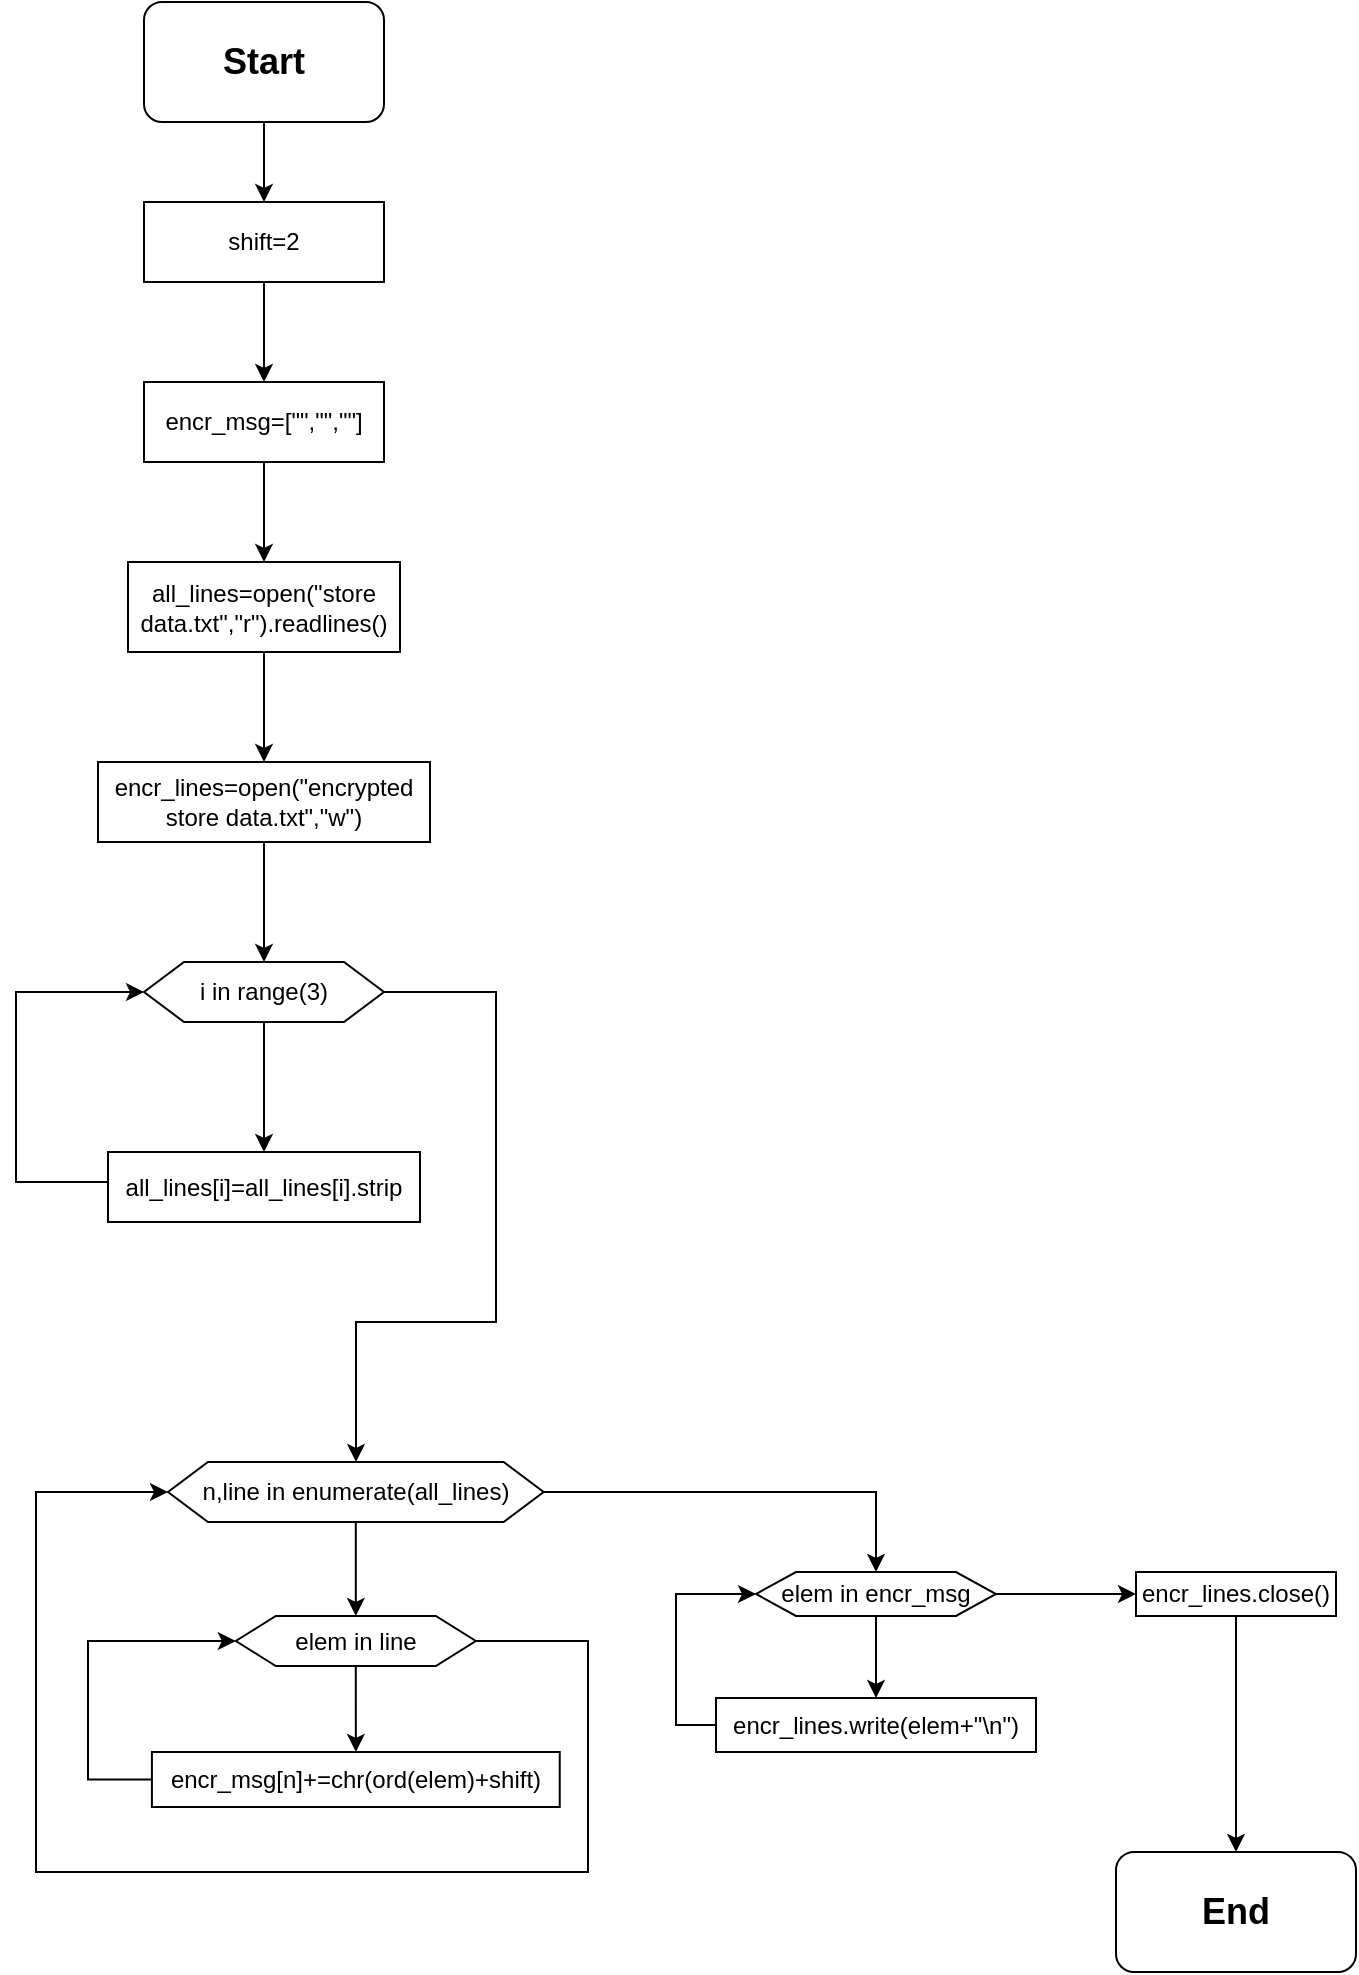 <mxfile version="13.6.9" type="github">
  <diagram id="WJ-QbzFVEt68B8P418sN" name="Page-1">
    <mxGraphModel dx="946" dy="646" grid="1" gridSize="10" guides="1" tooltips="1" connect="1" arrows="1" fold="1" page="1" pageScale="1" pageWidth="827" pageHeight="1169" math="0" shadow="0">
      <root>
        <mxCell id="0" />
        <mxCell id="1" parent="0" />
        <mxCell id="4s96KvskyLVbEcosYAas-3" value="" style="edgeStyle=orthogonalEdgeStyle;rounded=0;orthogonalLoop=1;jettySize=auto;html=1;" edge="1" parent="1" source="4s96KvskyLVbEcosYAas-1" target="4s96KvskyLVbEcosYAas-2">
          <mxGeometry relative="1" as="geometry" />
        </mxCell>
        <mxCell id="4s96KvskyLVbEcosYAas-1" value="shift=2" style="rounded=0;whiteSpace=wrap;html=1;" vertex="1" parent="1">
          <mxGeometry x="114" y="120" width="120" height="40" as="geometry" />
        </mxCell>
        <mxCell id="4s96KvskyLVbEcosYAas-5" value="" style="edgeStyle=orthogonalEdgeStyle;rounded=0;orthogonalLoop=1;jettySize=auto;html=1;" edge="1" parent="1" source="4s96KvskyLVbEcosYAas-2">
          <mxGeometry relative="1" as="geometry">
            <mxPoint x="174" y="300" as="targetPoint" />
          </mxGeometry>
        </mxCell>
        <mxCell id="4s96KvskyLVbEcosYAas-2" value="encr_msg=[&quot;&quot;,&quot;&quot;,&quot;&quot;]" style="whiteSpace=wrap;html=1;rounded=0;" vertex="1" parent="1">
          <mxGeometry x="114" y="210" width="120" height="40" as="geometry" />
        </mxCell>
        <mxCell id="4s96KvskyLVbEcosYAas-10" value="" style="edgeStyle=orthogonalEdgeStyle;rounded=0;orthogonalLoop=1;jettySize=auto;html=1;" edge="1" parent="1" source="4s96KvskyLVbEcosYAas-7" target="4s96KvskyLVbEcosYAas-9">
          <mxGeometry relative="1" as="geometry" />
        </mxCell>
        <mxCell id="4s96KvskyLVbEcosYAas-7" value="all_lines=open(&quot;store data.txt&quot;,&quot;r&quot;).readlines()" style="whiteSpace=wrap;html=1;rounded=0;" vertex="1" parent="1">
          <mxGeometry x="106" y="300" width="136" height="45" as="geometry" />
        </mxCell>
        <mxCell id="4s96KvskyLVbEcosYAas-14" value="" style="edgeStyle=orthogonalEdgeStyle;rounded=0;orthogonalLoop=1;jettySize=auto;html=1;" edge="1" parent="1" source="4s96KvskyLVbEcosYAas-9" target="4s96KvskyLVbEcosYAas-13">
          <mxGeometry relative="1" as="geometry" />
        </mxCell>
        <mxCell id="4s96KvskyLVbEcosYAas-9" value="encr_lines=open(&quot;encrypted store data.txt&quot;,&quot;w&quot;)" style="whiteSpace=wrap;html=1;rounded=0;" vertex="1" parent="1">
          <mxGeometry x="91" y="400" width="166" height="40" as="geometry" />
        </mxCell>
        <mxCell id="4s96KvskyLVbEcosYAas-12" value="" style="edgeStyle=orthogonalEdgeStyle;rounded=0;orthogonalLoop=1;jettySize=auto;html=1;" edge="1" parent="1" target="4s96KvskyLVbEcosYAas-1">
          <mxGeometry relative="1" as="geometry">
            <mxPoint x="200" y="60" as="sourcePoint" />
            <Array as="points">
              <mxPoint x="174" y="60" />
            </Array>
          </mxGeometry>
        </mxCell>
        <mxCell id="4s96KvskyLVbEcosYAas-11" value="&lt;b&gt;&lt;font style=&quot;font-size: 18px&quot;&gt;Start&lt;/font&gt;&lt;/b&gt;" style="rounded=1;whiteSpace=wrap;html=1;" vertex="1" parent="1">
          <mxGeometry x="114" y="20" width="120" height="60" as="geometry" />
        </mxCell>
        <mxCell id="4s96KvskyLVbEcosYAas-16" value="" style="edgeStyle=orthogonalEdgeStyle;rounded=0;orthogonalLoop=1;jettySize=auto;html=1;" edge="1" parent="1" source="4s96KvskyLVbEcosYAas-13" target="4s96KvskyLVbEcosYAas-15">
          <mxGeometry relative="1" as="geometry" />
        </mxCell>
        <mxCell id="4s96KvskyLVbEcosYAas-20" value="" style="edgeStyle=orthogonalEdgeStyle;rounded=0;orthogonalLoop=1;jettySize=auto;html=1;" edge="1" parent="1" source="4s96KvskyLVbEcosYAas-13" target="4s96KvskyLVbEcosYAas-19">
          <mxGeometry relative="1" as="geometry">
            <Array as="points">
              <mxPoint x="290" y="515" />
              <mxPoint x="290" y="680" />
              <mxPoint x="220" y="680" />
            </Array>
          </mxGeometry>
        </mxCell>
        <mxCell id="4s96KvskyLVbEcosYAas-13" value="i in range(3)" style="shape=hexagon;perimeter=hexagonPerimeter2;whiteSpace=wrap;html=1;fixedSize=1;rounded=0;" vertex="1" parent="1">
          <mxGeometry x="114" y="500" width="120" height="30" as="geometry" />
        </mxCell>
        <mxCell id="4s96KvskyLVbEcosYAas-17" style="edgeStyle=orthogonalEdgeStyle;rounded=0;orthogonalLoop=1;jettySize=auto;html=1;entryX=0;entryY=0.5;entryDx=0;entryDy=0;" edge="1" parent="1" source="4s96KvskyLVbEcosYAas-15" target="4s96KvskyLVbEcosYAas-13">
          <mxGeometry relative="1" as="geometry">
            <mxPoint x="10" y="520" as="targetPoint" />
            <Array as="points">
              <mxPoint x="50" y="610" />
              <mxPoint x="50" y="515" />
            </Array>
          </mxGeometry>
        </mxCell>
        <mxCell id="4s96KvskyLVbEcosYAas-15" value="all_lines[i]=all_lines[i].strip" style="whiteSpace=wrap;html=1;rounded=0;" vertex="1" parent="1">
          <mxGeometry x="96" y="595" width="156" height="35" as="geometry" />
        </mxCell>
        <mxCell id="4s96KvskyLVbEcosYAas-22" value="" style="edgeStyle=orthogonalEdgeStyle;rounded=0;orthogonalLoop=1;jettySize=auto;html=1;" edge="1" parent="1" source="4s96KvskyLVbEcosYAas-19" target="4s96KvskyLVbEcosYAas-21">
          <mxGeometry relative="1" as="geometry" />
        </mxCell>
        <mxCell id="4s96KvskyLVbEcosYAas-29" value="" style="edgeStyle=orthogonalEdgeStyle;rounded=0;orthogonalLoop=1;jettySize=auto;html=1;" edge="1" parent="1" source="4s96KvskyLVbEcosYAas-19" target="4s96KvskyLVbEcosYAas-28">
          <mxGeometry relative="1" as="geometry" />
        </mxCell>
        <mxCell id="4s96KvskyLVbEcosYAas-19" value="n,line in enumerate(all_lines)" style="shape=hexagon;perimeter=hexagonPerimeter2;whiteSpace=wrap;html=1;fixedSize=1;rounded=0;" vertex="1" parent="1">
          <mxGeometry x="125.99" y="750" width="187.83" height="30" as="geometry" />
        </mxCell>
        <mxCell id="4s96KvskyLVbEcosYAas-24" value="" style="edgeStyle=orthogonalEdgeStyle;rounded=0;orthogonalLoop=1;jettySize=auto;html=1;" edge="1" parent="1" source="4s96KvskyLVbEcosYAas-21" target="4s96KvskyLVbEcosYAas-23">
          <mxGeometry relative="1" as="geometry" />
        </mxCell>
        <mxCell id="4s96KvskyLVbEcosYAas-26" style="edgeStyle=orthogonalEdgeStyle;rounded=0;orthogonalLoop=1;jettySize=auto;html=1;entryX=0;entryY=0.5;entryDx=0;entryDy=0;" edge="1" parent="1" source="4s96KvskyLVbEcosYAas-21" target="4s96KvskyLVbEcosYAas-19">
          <mxGeometry relative="1" as="geometry">
            <Array as="points">
              <mxPoint x="336" y="839" />
              <mxPoint x="336" y="955" />
              <mxPoint x="60" y="955" />
              <mxPoint x="60" y="765" />
            </Array>
          </mxGeometry>
        </mxCell>
        <mxCell id="4s96KvskyLVbEcosYAas-21" value="elem in line" style="shape=hexagon;perimeter=hexagonPerimeter2;whiteSpace=wrap;html=1;fixedSize=1;rounded=0;" vertex="1" parent="1">
          <mxGeometry x="159.91" y="827" width="120" height="25" as="geometry" />
        </mxCell>
        <mxCell id="4s96KvskyLVbEcosYAas-25" style="edgeStyle=orthogonalEdgeStyle;rounded=0;orthogonalLoop=1;jettySize=auto;html=1;entryX=0;entryY=0.5;entryDx=0;entryDy=0;" edge="1" parent="1" source="4s96KvskyLVbEcosYAas-23" target="4s96KvskyLVbEcosYAas-21">
          <mxGeometry relative="1" as="geometry">
            <Array as="points">
              <mxPoint x="86" y="909" />
              <mxPoint x="86" y="840" />
            </Array>
          </mxGeometry>
        </mxCell>
        <mxCell id="4s96KvskyLVbEcosYAas-23" value="encr_msg[n]+=chr(ord(elem)+shift)" style="whiteSpace=wrap;html=1;rounded=0;" vertex="1" parent="1">
          <mxGeometry x="117.96" y="895" width="203.91" height="27.5" as="geometry" />
        </mxCell>
        <mxCell id="4s96KvskyLVbEcosYAas-32" value="" style="edgeStyle=orthogonalEdgeStyle;rounded=0;orthogonalLoop=1;jettySize=auto;html=1;" edge="1" parent="1" source="4s96KvskyLVbEcosYAas-28" target="4s96KvskyLVbEcosYAas-31">
          <mxGeometry relative="1" as="geometry" />
        </mxCell>
        <mxCell id="4s96KvskyLVbEcosYAas-37" value="" style="edgeStyle=orthogonalEdgeStyle;rounded=0;orthogonalLoop=1;jettySize=auto;html=1;" edge="1" parent="1" source="4s96KvskyLVbEcosYAas-28" target="4s96KvskyLVbEcosYAas-36">
          <mxGeometry relative="1" as="geometry" />
        </mxCell>
        <mxCell id="4s96KvskyLVbEcosYAas-28" value="elem in encr_msg" style="shape=hexagon;perimeter=hexagonPerimeter2;whiteSpace=wrap;html=1;fixedSize=1;rounded=0;" vertex="1" parent="1">
          <mxGeometry x="420" y="805" width="120" height="22" as="geometry" />
        </mxCell>
        <mxCell id="4s96KvskyLVbEcosYAas-33" style="edgeStyle=orthogonalEdgeStyle;rounded=0;orthogonalLoop=1;jettySize=auto;html=1;entryX=0;entryY=0.5;entryDx=0;entryDy=0;" edge="1" parent="1" source="4s96KvskyLVbEcosYAas-31" target="4s96KvskyLVbEcosYAas-28">
          <mxGeometry relative="1" as="geometry">
            <Array as="points">
              <mxPoint x="480" y="881" />
              <mxPoint x="380" y="881" />
              <mxPoint x="380" y="816" />
            </Array>
          </mxGeometry>
        </mxCell>
        <mxCell id="4s96KvskyLVbEcosYAas-31" value="encr_lines.write(elem+&quot;\n&quot;)" style="whiteSpace=wrap;html=1;rounded=0;" vertex="1" parent="1">
          <mxGeometry x="400" y="868" width="160" height="27" as="geometry" />
        </mxCell>
        <mxCell id="4s96KvskyLVbEcosYAas-38" style="edgeStyle=orthogonalEdgeStyle;rounded=0;orthogonalLoop=1;jettySize=auto;html=1;" edge="1" parent="1" source="4s96KvskyLVbEcosYAas-36" target="4s96KvskyLVbEcosYAas-39">
          <mxGeometry relative="1" as="geometry">
            <mxPoint x="660" y="875" as="targetPoint" />
          </mxGeometry>
        </mxCell>
        <mxCell id="4s96KvskyLVbEcosYAas-36" value="encr_lines.close()" style="whiteSpace=wrap;html=1;rounded=0;" vertex="1" parent="1">
          <mxGeometry x="610" y="805" width="100" height="22" as="geometry" />
        </mxCell>
        <mxCell id="4s96KvskyLVbEcosYAas-39" value="&lt;b&gt;&lt;font style=&quot;font-size: 18px&quot;&gt;End&lt;/font&gt;&lt;/b&gt;" style="rounded=1;whiteSpace=wrap;html=1;" vertex="1" parent="1">
          <mxGeometry x="600" y="945" width="120" height="60" as="geometry" />
        </mxCell>
      </root>
    </mxGraphModel>
  </diagram>
</mxfile>
